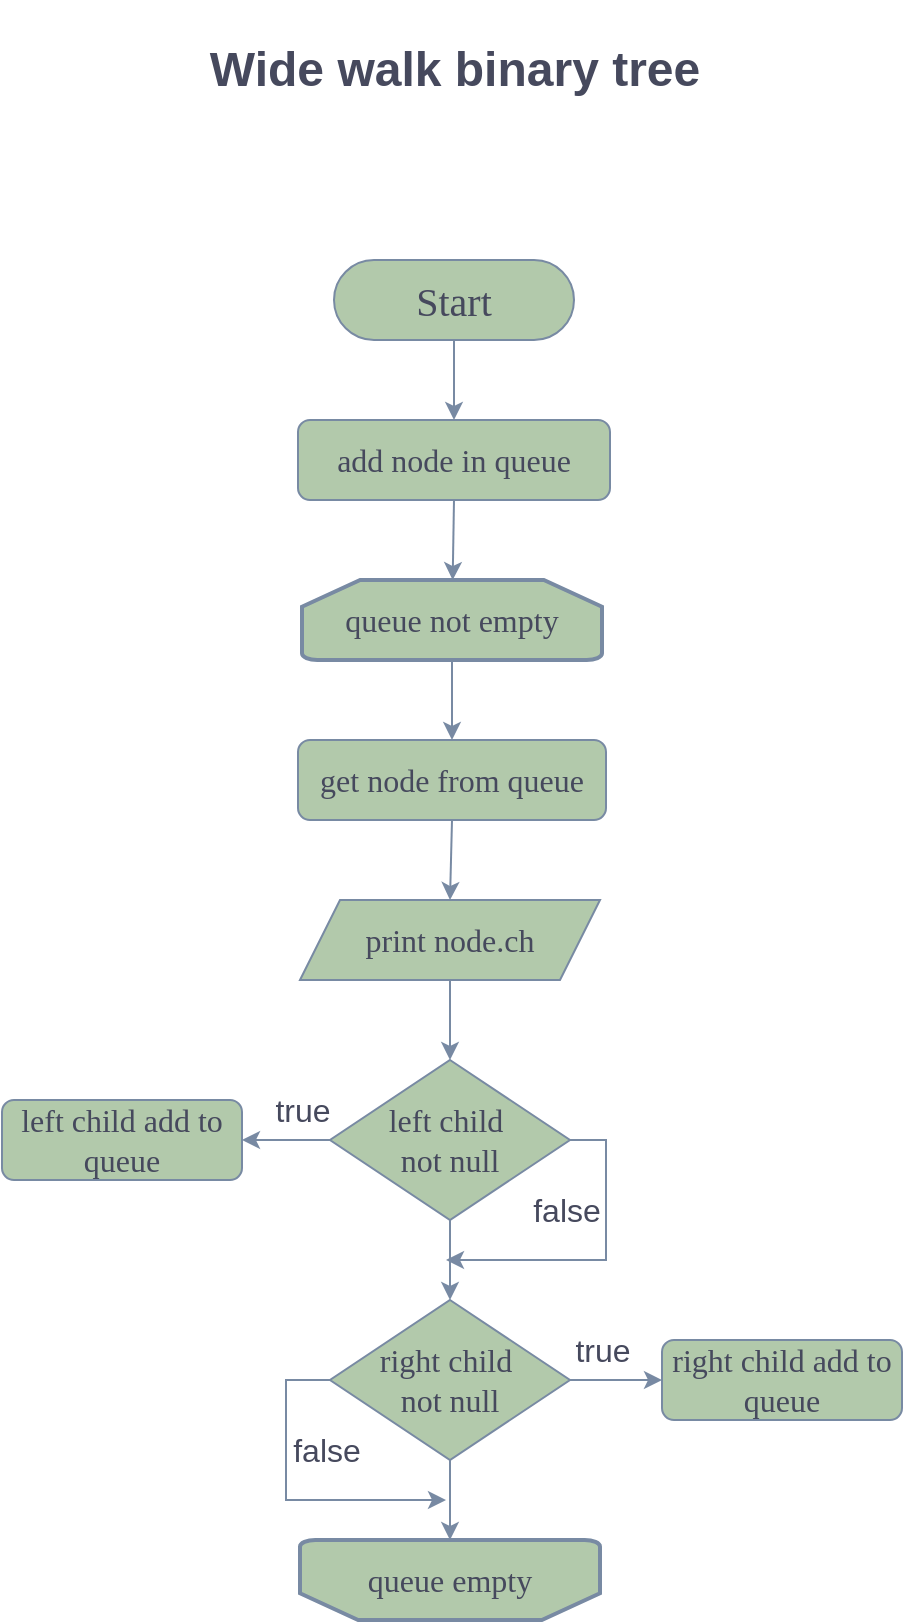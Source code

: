 <mxfile version="24.0.4" type="device">
  <diagram id="23iRSUPoRavnBvh4doch" name="Page-1">
    <mxGraphModel dx="1434" dy="836" grid="1" gridSize="10" guides="1" tooltips="1" connect="1" arrows="1" fold="1" page="1" pageScale="1" pageWidth="827" pageHeight="1169" math="0" shadow="0">
      <root>
        <mxCell id="0" />
        <mxCell id="1" parent="0" />
        <mxCell id="SKF5G5WxIKWwgrvv22xS-1" value="Start" style="rounded=1;whiteSpace=wrap;html=1;strokeColor=#788AA3;fontColor=#46495D;fillColor=#B2C9AB;fontSize=20;arcSize=50;fontFamily=Comic Sans MS;" vertex="1" parent="1">
          <mxGeometry x="354" y="160" width="120" height="40" as="geometry" />
        </mxCell>
        <mxCell id="SKF5G5WxIKWwgrvv22xS-5" value="add node in queue" style="rounded=1;whiteSpace=wrap;html=1;strokeColor=#788AA3;fontColor=#46495D;fillColor=#B2C9AB;fontSize=16;fontFamily=Comic Sans MS;" vertex="1" parent="1">
          <mxGeometry x="336" y="240" width="156" height="40" as="geometry" />
        </mxCell>
        <mxCell id="SKF5G5WxIKWwgrvv22xS-12" value="" style="endArrow=classic;html=1;rounded=0;strokeColor=#788AA3;fontColor=#46495D;fillColor=#B2C9AB;exitX=0.5;exitY=1;exitDx=0;exitDy=0;entryX=0.5;entryY=0;entryDx=0;entryDy=0;" edge="1" parent="1" source="SKF5G5WxIKWwgrvv22xS-1" target="SKF5G5WxIKWwgrvv22xS-5">
          <mxGeometry width="50" height="50" relative="1" as="geometry">
            <mxPoint x="360" y="280" as="sourcePoint" />
            <mxPoint x="410" y="230" as="targetPoint" />
          </mxGeometry>
        </mxCell>
        <mxCell id="SKF5G5WxIKWwgrvv22xS-13" value="queue not empty" style="strokeWidth=2;html=1;shape=mxgraph.flowchart.loop_limit;whiteSpace=wrap;strokeColor=#788AA3;fontColor=#46495D;fillColor=#B2C9AB;fontSize=16;fontFamily=Comic Sans MS;" vertex="1" parent="1">
          <mxGeometry x="338" y="320" width="150" height="40" as="geometry" />
        </mxCell>
        <mxCell id="SKF5G5WxIKWwgrvv22xS-15" value="&lt;h1&gt;Wide walk binary tree&lt;/h1&gt;" style="text;html=1;align=center;verticalAlign=middle;resizable=0;points=[];autosize=1;strokeColor=none;fillColor=none;fontColor=#46495D;" vertex="1" parent="1">
          <mxGeometry x="279" y="30" width="270" height="70" as="geometry" />
        </mxCell>
        <mxCell id="SKF5G5WxIKWwgrvv22xS-16" value="queue empty" style="strokeWidth=2;html=1;shape=mxgraph.flowchart.loop_limit;whiteSpace=wrap;strokeColor=#788AA3;fontColor=#46495D;fillColor=#B2C9AB;fontSize=16;fontFamily=Comic Sans MS;flipV=1;" vertex="1" parent="1">
          <mxGeometry x="337" y="800" width="150" height="40" as="geometry" />
        </mxCell>
        <mxCell id="SKF5G5WxIKWwgrvv22xS-17" value="" style="endArrow=classic;html=1;rounded=0;strokeColor=#788AA3;fontColor=#46495D;fillColor=#B2C9AB;exitX=0.5;exitY=1;exitDx=0;exitDy=0;" edge="1" parent="1" source="SKF5G5WxIKWwgrvv22xS-5" target="SKF5G5WxIKWwgrvv22xS-13">
          <mxGeometry width="50" height="50" relative="1" as="geometry">
            <mxPoint x="414" y="360" as="sourcePoint" />
            <mxPoint x="390" y="370" as="targetPoint" />
          </mxGeometry>
        </mxCell>
        <mxCell id="SKF5G5WxIKWwgrvv22xS-19" value="print node.ch" style="shape=parallelogram;perimeter=parallelogramPerimeter;whiteSpace=wrap;html=1;fixedSize=1;strokeColor=#788AA3;fontColor=#46495D;fillColor=#B2C9AB;fontSize=16;fontFamily=Comic Sans MS;" vertex="1" parent="1">
          <mxGeometry x="337" y="480" width="150" height="40" as="geometry" />
        </mxCell>
        <mxCell id="SKF5G5WxIKWwgrvv22xS-20" value="left child&amp;nbsp;&lt;div&gt;not null&lt;/div&gt;" style="rhombus;whiteSpace=wrap;html=1;strokeColor=#788AA3;fontColor=#46495D;fillColor=#B2C9AB;fontSize=16;fontFamily=Comic Sans MS;" vertex="1" parent="1">
          <mxGeometry x="352" y="560" width="120" height="80" as="geometry" />
        </mxCell>
        <mxCell id="SKF5G5WxIKWwgrvv22xS-22" value="left child add to queue" style="rounded=1;whiteSpace=wrap;html=1;strokeColor=#788AA3;fontColor=#46495D;fillColor=#B2C9AB;fontSize=16;fontFamily=Comic Sans MS;" vertex="1" parent="1">
          <mxGeometry x="188" y="580" width="120" height="40" as="geometry" />
        </mxCell>
        <mxCell id="SKF5G5WxIKWwgrvv22xS-23" value="right child&amp;nbsp;&lt;div&gt;not null&lt;/div&gt;" style="rhombus;whiteSpace=wrap;html=1;strokeColor=#788AA3;fontColor=#46495D;fillColor=#B2C9AB;fontSize=16;fontFamily=Comic Sans MS;" vertex="1" parent="1">
          <mxGeometry x="352" y="680" width="120" height="80" as="geometry" />
        </mxCell>
        <mxCell id="SKF5G5WxIKWwgrvv22xS-24" value="right child add to queue" style="rounded=1;whiteSpace=wrap;html=1;strokeColor=#788AA3;fontColor=#46495D;fillColor=#B2C9AB;fontSize=16;fontFamily=Comic Sans MS;" vertex="1" parent="1">
          <mxGeometry x="518" y="700" width="120" height="40" as="geometry" />
        </mxCell>
        <mxCell id="SKF5G5WxIKWwgrvv22xS-25" value="" style="endArrow=classic;html=1;rounded=0;strokeColor=#788AA3;fontColor=#46495D;fillColor=#B2C9AB;exitX=0.5;exitY=1;exitDx=0;exitDy=0;entryX=0.5;entryY=0;entryDx=0;entryDy=0;" edge="1" parent="1" source="SKF5G5WxIKWwgrvv22xS-20" target="SKF5G5WxIKWwgrvv22xS-23">
          <mxGeometry width="50" height="50" relative="1" as="geometry">
            <mxPoint x="328" y="680" as="sourcePoint" />
            <mxPoint x="378" y="630" as="targetPoint" />
          </mxGeometry>
        </mxCell>
        <mxCell id="SKF5G5WxIKWwgrvv22xS-27" value="" style="endArrow=classic;html=1;rounded=0;strokeColor=#788AA3;fontColor=#46495D;fillColor=#B2C9AB;exitX=0.5;exitY=1;exitDx=0;exitDy=0;entryX=0.5;entryY=0;entryDx=0;entryDy=0;" edge="1" parent="1" source="SKF5G5WxIKWwgrvv22xS-19" target="SKF5G5WxIKWwgrvv22xS-20">
          <mxGeometry width="50" height="50" relative="1" as="geometry">
            <mxPoint x="328" y="680" as="sourcePoint" />
            <mxPoint x="378" y="630" as="targetPoint" />
          </mxGeometry>
        </mxCell>
        <mxCell id="SKF5G5WxIKWwgrvv22xS-28" value="" style="endArrow=classic;html=1;rounded=0;strokeColor=#788AA3;fontColor=#46495D;fillColor=#B2C9AB;exitX=1;exitY=0.5;exitDx=0;exitDy=0;entryX=0;entryY=0.5;entryDx=0;entryDy=0;" edge="1" parent="1" source="SKF5G5WxIKWwgrvv22xS-23" target="SKF5G5WxIKWwgrvv22xS-24">
          <mxGeometry width="50" height="50" relative="1" as="geometry">
            <mxPoint x="368" y="670" as="sourcePoint" />
            <mxPoint x="418" y="620" as="targetPoint" />
          </mxGeometry>
        </mxCell>
        <mxCell id="SKF5G5WxIKWwgrvv22xS-29" value="" style="endArrow=classic;html=1;rounded=0;strokeColor=#788AA3;fontColor=#46495D;fillColor=#B2C9AB;exitX=0;exitY=0.5;exitDx=0;exitDy=0;entryX=1;entryY=0.5;entryDx=0;entryDy=0;" edge="1" parent="1" source="SKF5G5WxIKWwgrvv22xS-20" target="SKF5G5WxIKWwgrvv22xS-22">
          <mxGeometry width="50" height="50" relative="1" as="geometry">
            <mxPoint x="368" y="670" as="sourcePoint" />
            <mxPoint x="418" y="620" as="targetPoint" />
          </mxGeometry>
        </mxCell>
        <mxCell id="SKF5G5WxIKWwgrvv22xS-30" value="&lt;font style=&quot;font-size: 16px;&quot;&gt;true&lt;/font&gt;" style="text;html=1;align=center;verticalAlign=middle;resizable=0;points=[];autosize=1;strokeColor=none;fillColor=none;fontColor=#46495D;" vertex="1" parent="1">
          <mxGeometry x="313" y="570" width="50" height="30" as="geometry" />
        </mxCell>
        <mxCell id="SKF5G5WxIKWwgrvv22xS-31" value="&lt;font style=&quot;font-size: 16px;&quot;&gt;true&lt;/font&gt;" style="text;html=1;align=center;verticalAlign=middle;resizable=0;points=[];autosize=1;strokeColor=none;fillColor=none;fontColor=#46495D;" vertex="1" parent="1">
          <mxGeometry x="463" y="690" width="50" height="30" as="geometry" />
        </mxCell>
        <mxCell id="SKF5G5WxIKWwgrvv22xS-32" value="" style="endArrow=classic;html=1;rounded=0;strokeColor=#788AA3;fontColor=#46495D;fillColor=#B2C9AB;exitX=0.5;exitY=1;exitDx=0;exitDy=0;" edge="1" parent="1" source="SKF5G5WxIKWwgrvv22xS-23" target="SKF5G5WxIKWwgrvv22xS-16">
          <mxGeometry width="50" height="50" relative="1" as="geometry">
            <mxPoint x="278" y="670" as="sourcePoint" />
            <mxPoint x="328" y="620" as="targetPoint" />
          </mxGeometry>
        </mxCell>
        <mxCell id="SKF5G5WxIKWwgrvv22xS-37" value="get node from queue" style="rounded=1;whiteSpace=wrap;html=1;strokeColor=#788AA3;fontColor=#46495D;fillColor=#B2C9AB;fontSize=16;fontFamily=Comic Sans MS;" vertex="1" parent="1">
          <mxGeometry x="336" y="400" width="154" height="40" as="geometry" />
        </mxCell>
        <mxCell id="SKF5G5WxIKWwgrvv22xS-39" value="" style="endArrow=classic;html=1;rounded=0;strokeColor=#788AA3;fontColor=#46495D;fillColor=#B2C9AB;exitX=0.5;exitY=1;exitDx=0;exitDy=0;exitPerimeter=0;entryX=0.5;entryY=0;entryDx=0;entryDy=0;" edge="1" parent="1" source="SKF5G5WxIKWwgrvv22xS-13" target="SKF5G5WxIKWwgrvv22xS-37">
          <mxGeometry width="50" height="50" relative="1" as="geometry">
            <mxPoint x="320" y="440" as="sourcePoint" />
            <mxPoint x="370" y="390" as="targetPoint" />
          </mxGeometry>
        </mxCell>
        <mxCell id="SKF5G5WxIKWwgrvv22xS-40" value="" style="endArrow=classic;html=1;rounded=0;strokeColor=#788AA3;fontColor=#46495D;fillColor=#B2C9AB;exitX=0.5;exitY=1;exitDx=0;exitDy=0;entryX=0.5;entryY=0;entryDx=0;entryDy=0;" edge="1" parent="1" source="SKF5G5WxIKWwgrvv22xS-37" target="SKF5G5WxIKWwgrvv22xS-19">
          <mxGeometry width="50" height="50" relative="1" as="geometry">
            <mxPoint x="320" y="440" as="sourcePoint" />
            <mxPoint x="370" y="390" as="targetPoint" />
          </mxGeometry>
        </mxCell>
        <mxCell id="SKF5G5WxIKWwgrvv22xS-42" value="" style="endArrow=classic;html=1;rounded=0;strokeColor=#788AA3;fontColor=#46495D;fillColor=#B2C9AB;exitX=1;exitY=0.5;exitDx=0;exitDy=0;" edge="1" parent="1" source="SKF5G5WxIKWwgrvv22xS-20">
          <mxGeometry width="50" height="50" relative="1" as="geometry">
            <mxPoint x="484" y="610.0" as="sourcePoint" />
            <mxPoint x="410" y="660" as="targetPoint" />
            <Array as="points">
              <mxPoint x="490" y="600" />
              <mxPoint x="490" y="660" />
            </Array>
          </mxGeometry>
        </mxCell>
        <mxCell id="SKF5G5WxIKWwgrvv22xS-43" value="" style="endArrow=classic;html=1;rounded=0;strokeColor=#788AA3;fontColor=#46495D;fillColor=#B2C9AB;exitX=0;exitY=0.5;exitDx=0;exitDy=0;" edge="1" parent="1" source="SKF5G5WxIKWwgrvv22xS-23">
          <mxGeometry width="50" height="50" relative="1" as="geometry">
            <mxPoint x="390" y="740" as="sourcePoint" />
            <mxPoint x="410" y="780" as="targetPoint" />
            <Array as="points">
              <mxPoint x="330" y="720" />
              <mxPoint x="330" y="780" />
            </Array>
          </mxGeometry>
        </mxCell>
        <mxCell id="SKF5G5WxIKWwgrvv22xS-44" value="&lt;span style=&quot;font-size: 16px;&quot;&gt;f&lt;/span&gt;&lt;span style=&quot;font-size: 16px; background-color: initial;&quot;&gt;alse&lt;/span&gt;" style="text;html=1;align=center;verticalAlign=middle;resizable=0;points=[];autosize=1;strokeColor=none;fillColor=none;fontColor=#46495D;" vertex="1" parent="1">
          <mxGeometry x="440" y="620" width="60" height="30" as="geometry" />
        </mxCell>
        <mxCell id="SKF5G5WxIKWwgrvv22xS-45" value="&lt;span style=&quot;font-size: 16px;&quot;&gt;f&lt;/span&gt;&lt;span style=&quot;font-size: 16px; background-color: initial;&quot;&gt;alse&lt;/span&gt;" style="text;html=1;align=center;verticalAlign=middle;resizable=0;points=[];autosize=1;strokeColor=none;fillColor=none;fontColor=#46495D;" vertex="1" parent="1">
          <mxGeometry x="320" y="740" width="60" height="30" as="geometry" />
        </mxCell>
      </root>
    </mxGraphModel>
  </diagram>
</mxfile>
